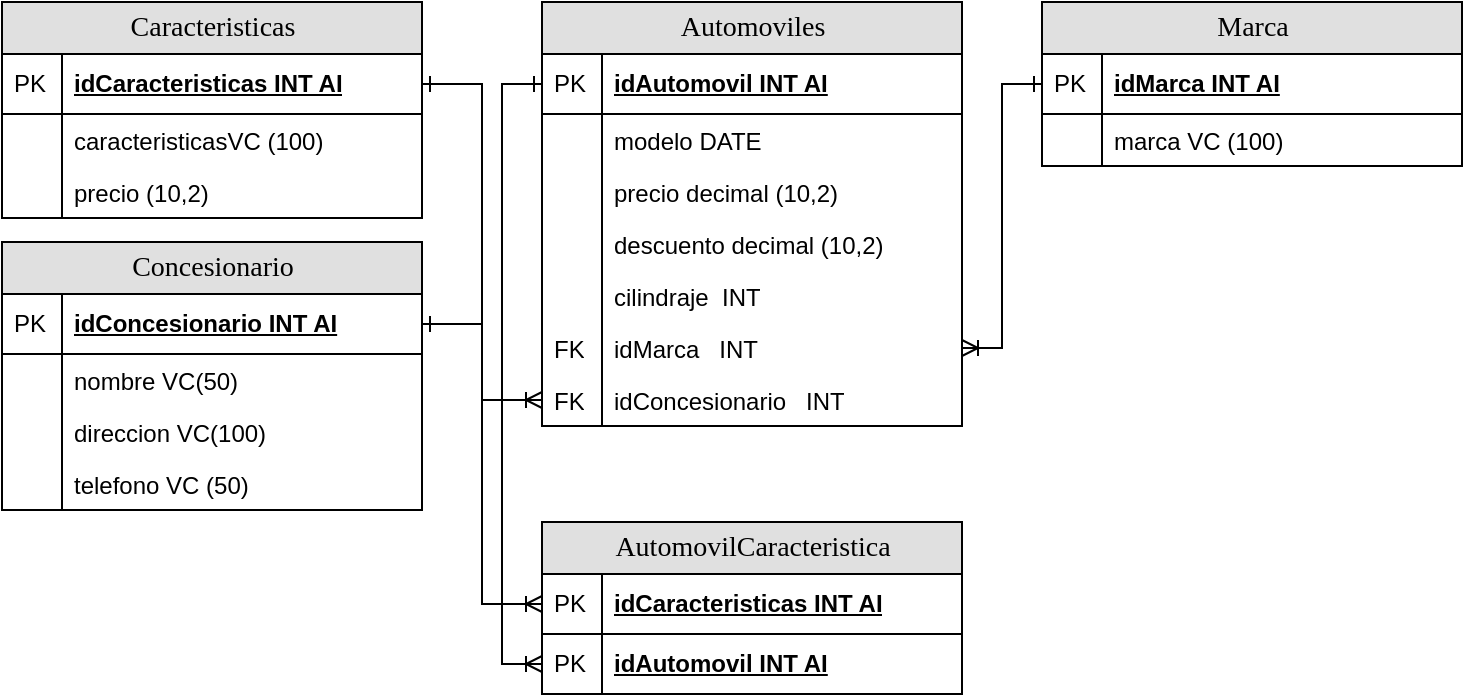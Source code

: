 <mxfile version="24.2.2" type="device">
  <diagram name="Page-1" id="e56a1550-8fbb-45ad-956c-1786394a9013">
    <mxGraphModel dx="954" dy="516" grid="1" gridSize="10" guides="1" tooltips="1" connect="1" arrows="1" fold="1" page="1" pageScale="1" pageWidth="1100" pageHeight="850" background="none" math="0" shadow="0">
      <root>
        <mxCell id="0" />
        <mxCell id="1" parent="0" />
        <mxCell id="2e49270ec7c68f3f-19" value="Automoviles" style="swimlane;html=1;fontStyle=0;childLayout=stackLayout;horizontal=1;startSize=26;fillColor=#e0e0e0;horizontalStack=0;resizeParent=1;resizeLast=0;collapsible=1;marginBottom=0;swimlaneFillColor=#ffffff;align=center;rounded=0;shadow=0;comic=0;labelBackgroundColor=none;strokeWidth=1;fontFamily=Verdana;fontSize=14" parent="1" vertex="1">
          <mxGeometry x="350" y="280" width="210" height="212" as="geometry" />
        </mxCell>
        <mxCell id="2e49270ec7c68f3f-20" value="idAutomovil INT AI" style="shape=partialRectangle;top=0;left=0;right=0;bottom=1;html=1;align=left;verticalAlign=middle;fillColor=none;spacingLeft=34;spacingRight=4;whiteSpace=wrap;overflow=hidden;rotatable=0;points=[[0,0.5],[1,0.5]];portConstraint=eastwest;dropTarget=0;fontStyle=5;" parent="2e49270ec7c68f3f-19" vertex="1">
          <mxGeometry y="26" width="210" height="30" as="geometry" />
        </mxCell>
        <mxCell id="2e49270ec7c68f3f-21" value="PK" style="shape=partialRectangle;top=0;left=0;bottom=0;html=1;fillColor=none;align=left;verticalAlign=middle;spacingLeft=4;spacingRight=4;whiteSpace=wrap;overflow=hidden;rotatable=0;points=[];portConstraint=eastwest;part=1;" parent="2e49270ec7c68f3f-20" vertex="1" connectable="0">
          <mxGeometry width="30" height="30" as="geometry" />
        </mxCell>
        <mxCell id="2e49270ec7c68f3f-22" value="modelo DATE" style="shape=partialRectangle;top=0;left=0;right=0;bottom=0;html=1;align=left;verticalAlign=top;fillColor=none;spacingLeft=34;spacingRight=4;whiteSpace=wrap;overflow=hidden;rotatable=0;points=[[0,0.5],[1,0.5]];portConstraint=eastwest;dropTarget=0;" parent="2e49270ec7c68f3f-19" vertex="1">
          <mxGeometry y="56" width="210" height="26" as="geometry" />
        </mxCell>
        <mxCell id="2e49270ec7c68f3f-23" value="" style="shape=partialRectangle;top=0;left=0;bottom=0;html=1;fillColor=none;align=left;verticalAlign=top;spacingLeft=4;spacingRight=4;whiteSpace=wrap;overflow=hidden;rotatable=0;points=[];portConstraint=eastwest;part=1;" parent="2e49270ec7c68f3f-22" vertex="1" connectable="0">
          <mxGeometry width="30" height="26" as="geometry" />
        </mxCell>
        <mxCell id="2e49270ec7c68f3f-24" value="precio decimal (10,2)" style="shape=partialRectangle;top=0;left=0;right=0;bottom=0;html=1;align=left;verticalAlign=top;fillColor=none;spacingLeft=34;spacingRight=4;whiteSpace=wrap;overflow=hidden;rotatable=0;points=[[0,0.5],[1,0.5]];portConstraint=eastwest;dropTarget=0;" parent="2e49270ec7c68f3f-19" vertex="1">
          <mxGeometry y="82" width="210" height="26" as="geometry" />
        </mxCell>
        <mxCell id="2e49270ec7c68f3f-25" value="" style="shape=partialRectangle;top=0;left=0;bottom=0;html=1;fillColor=none;align=left;verticalAlign=top;spacingLeft=4;spacingRight=4;whiteSpace=wrap;overflow=hidden;rotatable=0;points=[];portConstraint=eastwest;part=1;" parent="2e49270ec7c68f3f-24" vertex="1" connectable="0">
          <mxGeometry width="30" height="26" as="geometry" />
        </mxCell>
        <mxCell id="2e49270ec7c68f3f-26" value="descuento decimal (10,2)" style="shape=partialRectangle;top=0;left=0;right=0;bottom=0;html=1;align=left;verticalAlign=top;fillColor=none;spacingLeft=34;spacingRight=4;whiteSpace=wrap;overflow=hidden;rotatable=0;points=[[0,0.5],[1,0.5]];portConstraint=eastwest;dropTarget=0;" parent="2e49270ec7c68f3f-19" vertex="1">
          <mxGeometry y="108" width="210" height="26" as="geometry" />
        </mxCell>
        <mxCell id="2e49270ec7c68f3f-27" value="" style="shape=partialRectangle;top=0;left=0;bottom=0;html=1;fillColor=none;align=left;verticalAlign=top;spacingLeft=4;spacingRight=4;whiteSpace=wrap;overflow=hidden;rotatable=0;points=[];portConstraint=eastwest;part=1;" parent="2e49270ec7c68f3f-26" vertex="1" connectable="0">
          <mxGeometry width="30" height="26" as="geometry" />
        </mxCell>
        <mxCell id="8BydcZMx_Zdfjboq9NCZ-2" value="cilindraje&amp;nbsp; INT" style="shape=partialRectangle;top=0;left=0;right=0;bottom=0;html=1;align=left;verticalAlign=top;fillColor=none;spacingLeft=34;spacingRight=4;whiteSpace=wrap;overflow=hidden;rotatable=0;points=[[0,0.5],[1,0.5]];portConstraint=eastwest;dropTarget=0;" vertex="1" parent="2e49270ec7c68f3f-19">
          <mxGeometry y="134" width="210" height="26" as="geometry" />
        </mxCell>
        <mxCell id="8BydcZMx_Zdfjboq9NCZ-3" value="" style="shape=partialRectangle;top=0;left=0;bottom=0;html=1;fillColor=none;align=left;verticalAlign=top;spacingLeft=4;spacingRight=4;whiteSpace=wrap;overflow=hidden;rotatable=0;points=[];portConstraint=eastwest;part=1;" vertex="1" connectable="0" parent="8BydcZMx_Zdfjboq9NCZ-2">
          <mxGeometry width="30" height="26" as="geometry" />
        </mxCell>
        <mxCell id="8BydcZMx_Zdfjboq9NCZ-4" value="idMarca&amp;nbsp;&amp;nbsp; INT" style="shape=partialRectangle;top=0;left=0;right=0;bottom=0;html=1;align=left;verticalAlign=top;fillColor=none;spacingLeft=34;spacingRight=4;whiteSpace=wrap;overflow=hidden;rotatable=0;points=[[0,0.5],[1,0.5]];portConstraint=eastwest;dropTarget=0;" vertex="1" parent="2e49270ec7c68f3f-19">
          <mxGeometry y="160" width="210" height="26" as="geometry" />
        </mxCell>
        <mxCell id="8BydcZMx_Zdfjboq9NCZ-5" value="FK" style="shape=partialRectangle;top=0;left=0;bottom=0;html=1;fillColor=none;align=left;verticalAlign=top;spacingLeft=4;spacingRight=4;whiteSpace=wrap;overflow=hidden;rotatable=0;points=[];portConstraint=eastwest;part=1;" vertex="1" connectable="0" parent="8BydcZMx_Zdfjboq9NCZ-4">
          <mxGeometry width="30" height="26" as="geometry" />
        </mxCell>
        <mxCell id="8BydcZMx_Zdfjboq9NCZ-6" value="idConcesionario &amp;nbsp; INT" style="shape=partialRectangle;top=0;left=0;right=0;bottom=0;html=1;align=left;verticalAlign=top;fillColor=none;spacingLeft=34;spacingRight=4;whiteSpace=wrap;overflow=hidden;rotatable=0;points=[[0,0.5],[1,0.5]];portConstraint=eastwest;dropTarget=0;" vertex="1" parent="2e49270ec7c68f3f-19">
          <mxGeometry y="186" width="210" height="26" as="geometry" />
        </mxCell>
        <mxCell id="8BydcZMx_Zdfjboq9NCZ-7" value="FK" style="shape=partialRectangle;top=0;left=0;bottom=0;html=1;fillColor=none;align=left;verticalAlign=top;spacingLeft=4;spacingRight=4;whiteSpace=wrap;overflow=hidden;rotatable=0;points=[];portConstraint=eastwest;part=1;" vertex="1" connectable="0" parent="8BydcZMx_Zdfjboq9NCZ-6">
          <mxGeometry width="30" height="26" as="geometry" />
        </mxCell>
        <mxCell id="8BydcZMx_Zdfjboq9NCZ-8" value="Marca" style="swimlane;html=1;fontStyle=0;childLayout=stackLayout;horizontal=1;startSize=26;fillColor=#e0e0e0;horizontalStack=0;resizeParent=1;resizeLast=0;collapsible=1;marginBottom=0;swimlaneFillColor=#ffffff;align=center;rounded=0;shadow=0;comic=0;labelBackgroundColor=none;strokeWidth=1;fontFamily=Verdana;fontSize=14" vertex="1" parent="1">
          <mxGeometry x="600" y="280" width="210" height="82" as="geometry" />
        </mxCell>
        <mxCell id="8BydcZMx_Zdfjboq9NCZ-9" value="idMarca INT AI" style="shape=partialRectangle;top=0;left=0;right=0;bottom=1;html=1;align=left;verticalAlign=middle;fillColor=none;spacingLeft=34;spacingRight=4;whiteSpace=wrap;overflow=hidden;rotatable=0;points=[[0,0.5],[1,0.5]];portConstraint=eastwest;dropTarget=0;fontStyle=5;" vertex="1" parent="8BydcZMx_Zdfjboq9NCZ-8">
          <mxGeometry y="26" width="210" height="30" as="geometry" />
        </mxCell>
        <mxCell id="8BydcZMx_Zdfjboq9NCZ-10" value="PK" style="shape=partialRectangle;top=0;left=0;bottom=0;html=1;fillColor=none;align=left;verticalAlign=middle;spacingLeft=4;spacingRight=4;whiteSpace=wrap;overflow=hidden;rotatable=0;points=[];portConstraint=eastwest;part=1;" vertex="1" connectable="0" parent="8BydcZMx_Zdfjboq9NCZ-9">
          <mxGeometry width="30" height="30" as="geometry" />
        </mxCell>
        <mxCell id="8BydcZMx_Zdfjboq9NCZ-11" value="marca VC (100)" style="shape=partialRectangle;top=0;left=0;right=0;bottom=0;html=1;align=left;verticalAlign=top;fillColor=none;spacingLeft=34;spacingRight=4;whiteSpace=wrap;overflow=hidden;rotatable=0;points=[[0,0.5],[1,0.5]];portConstraint=eastwest;dropTarget=0;" vertex="1" parent="8BydcZMx_Zdfjboq9NCZ-8">
          <mxGeometry y="56" width="210" height="26" as="geometry" />
        </mxCell>
        <mxCell id="8BydcZMx_Zdfjboq9NCZ-12" value="" style="shape=partialRectangle;top=0;left=0;bottom=0;html=1;fillColor=none;align=left;verticalAlign=top;spacingLeft=4;spacingRight=4;whiteSpace=wrap;overflow=hidden;rotatable=0;points=[];portConstraint=eastwest;part=1;" vertex="1" connectable="0" parent="8BydcZMx_Zdfjboq9NCZ-11">
          <mxGeometry width="30" height="26" as="geometry" />
        </mxCell>
        <mxCell id="8BydcZMx_Zdfjboq9NCZ-23" style="edgeStyle=orthogonalEdgeStyle;rounded=0;orthogonalLoop=1;jettySize=auto;html=1;entryX=1;entryY=0.5;entryDx=0;entryDy=0;startArrow=ERone;startFill=0;endArrow=ERoneToMany;endFill=0;" edge="1" parent="1" source="8BydcZMx_Zdfjboq9NCZ-9" target="8BydcZMx_Zdfjboq9NCZ-4">
          <mxGeometry relative="1" as="geometry" />
        </mxCell>
        <mxCell id="8BydcZMx_Zdfjboq9NCZ-24" value="Caracteristicas" style="swimlane;html=1;fontStyle=0;childLayout=stackLayout;horizontal=1;startSize=26;fillColor=#e0e0e0;horizontalStack=0;resizeParent=1;resizeLast=0;collapsible=1;marginBottom=0;swimlaneFillColor=#ffffff;align=center;rounded=0;shadow=0;comic=0;labelBackgroundColor=none;strokeWidth=1;fontFamily=Verdana;fontSize=14" vertex="1" parent="1">
          <mxGeometry x="80" y="280" width="210" height="108" as="geometry" />
        </mxCell>
        <mxCell id="8BydcZMx_Zdfjboq9NCZ-25" value="idCaracteristicas INT AI" style="shape=partialRectangle;top=0;left=0;right=0;bottom=1;html=1;align=left;verticalAlign=middle;fillColor=none;spacingLeft=34;spacingRight=4;whiteSpace=wrap;overflow=hidden;rotatable=0;points=[[0,0.5],[1,0.5]];portConstraint=eastwest;dropTarget=0;fontStyle=5;" vertex="1" parent="8BydcZMx_Zdfjboq9NCZ-24">
          <mxGeometry y="26" width="210" height="30" as="geometry" />
        </mxCell>
        <mxCell id="8BydcZMx_Zdfjboq9NCZ-26" value="PK" style="shape=partialRectangle;top=0;left=0;bottom=0;html=1;fillColor=none;align=left;verticalAlign=middle;spacingLeft=4;spacingRight=4;whiteSpace=wrap;overflow=hidden;rotatable=0;points=[];portConstraint=eastwest;part=1;" vertex="1" connectable="0" parent="8BydcZMx_Zdfjboq9NCZ-25">
          <mxGeometry width="30" height="30" as="geometry" />
        </mxCell>
        <mxCell id="8BydcZMx_Zdfjboq9NCZ-27" value="caracteristicasVC (100)" style="shape=partialRectangle;top=0;left=0;right=0;bottom=0;html=1;align=left;verticalAlign=top;fillColor=none;spacingLeft=34;spacingRight=4;whiteSpace=wrap;overflow=hidden;rotatable=0;points=[[0,0.5],[1,0.5]];portConstraint=eastwest;dropTarget=0;" vertex="1" parent="8BydcZMx_Zdfjboq9NCZ-24">
          <mxGeometry y="56" width="210" height="26" as="geometry" />
        </mxCell>
        <mxCell id="8BydcZMx_Zdfjboq9NCZ-28" value="" style="shape=partialRectangle;top=0;left=0;bottom=0;html=1;fillColor=none;align=left;verticalAlign=top;spacingLeft=4;spacingRight=4;whiteSpace=wrap;overflow=hidden;rotatable=0;points=[];portConstraint=eastwest;part=1;" vertex="1" connectable="0" parent="8BydcZMx_Zdfjboq9NCZ-27">
          <mxGeometry width="30" height="26" as="geometry" />
        </mxCell>
        <mxCell id="8BydcZMx_Zdfjboq9NCZ-29" value="precio (10,2)" style="shape=partialRectangle;top=0;left=0;right=0;bottom=0;html=1;align=left;verticalAlign=top;fillColor=none;spacingLeft=34;spacingRight=4;whiteSpace=wrap;overflow=hidden;rotatable=0;points=[[0,0.5],[1,0.5]];portConstraint=eastwest;dropTarget=0;" vertex="1" parent="8BydcZMx_Zdfjboq9NCZ-24">
          <mxGeometry y="82" width="210" height="26" as="geometry" />
        </mxCell>
        <mxCell id="8BydcZMx_Zdfjboq9NCZ-30" value="" style="shape=partialRectangle;top=0;left=0;bottom=0;html=1;fillColor=none;align=left;verticalAlign=top;spacingLeft=4;spacingRight=4;whiteSpace=wrap;overflow=hidden;rotatable=0;points=[];portConstraint=eastwest;part=1;" vertex="1" connectable="0" parent="8BydcZMx_Zdfjboq9NCZ-29">
          <mxGeometry width="30" height="26" as="geometry" />
        </mxCell>
        <mxCell id="8BydcZMx_Zdfjboq9NCZ-31" value="AutomovilCaracteristica" style="swimlane;html=1;fontStyle=0;childLayout=stackLayout;horizontal=1;startSize=26;fillColor=#e0e0e0;horizontalStack=0;resizeParent=1;resizeLast=0;collapsible=1;marginBottom=0;swimlaneFillColor=#ffffff;align=center;rounded=0;shadow=0;comic=0;labelBackgroundColor=none;strokeWidth=1;fontFamily=Verdana;fontSize=14" vertex="1" parent="1">
          <mxGeometry x="350" y="540" width="210" height="86" as="geometry" />
        </mxCell>
        <mxCell id="8BydcZMx_Zdfjboq9NCZ-32" value="idCaracteristicas INT AI" style="shape=partialRectangle;top=0;left=0;right=0;bottom=1;html=1;align=left;verticalAlign=middle;fillColor=none;spacingLeft=34;spacingRight=4;whiteSpace=wrap;overflow=hidden;rotatable=0;points=[[0,0.5],[1,0.5]];portConstraint=eastwest;dropTarget=0;fontStyle=5;" vertex="1" parent="8BydcZMx_Zdfjboq9NCZ-31">
          <mxGeometry y="26" width="210" height="30" as="geometry" />
        </mxCell>
        <mxCell id="8BydcZMx_Zdfjboq9NCZ-33" value="PK" style="shape=partialRectangle;top=0;left=0;bottom=0;html=1;fillColor=none;align=left;verticalAlign=middle;spacingLeft=4;spacingRight=4;whiteSpace=wrap;overflow=hidden;rotatable=0;points=[];portConstraint=eastwest;part=1;" vertex="1" connectable="0" parent="8BydcZMx_Zdfjboq9NCZ-32">
          <mxGeometry width="30" height="30" as="geometry" />
        </mxCell>
        <mxCell id="8BydcZMx_Zdfjboq9NCZ-38" value="idAutomovil INT AI" style="shape=partialRectangle;top=0;left=0;right=0;bottom=1;html=1;align=left;verticalAlign=middle;fillColor=none;spacingLeft=34;spacingRight=4;whiteSpace=wrap;overflow=hidden;rotatable=0;points=[[0,0.5],[1,0.5]];portConstraint=eastwest;dropTarget=0;fontStyle=5;" vertex="1" parent="8BydcZMx_Zdfjboq9NCZ-31">
          <mxGeometry y="56" width="210" height="30" as="geometry" />
        </mxCell>
        <mxCell id="8BydcZMx_Zdfjboq9NCZ-39" value="PK" style="shape=partialRectangle;top=0;left=0;bottom=0;html=1;fillColor=none;align=left;verticalAlign=middle;spacingLeft=4;spacingRight=4;whiteSpace=wrap;overflow=hidden;rotatable=0;points=[];portConstraint=eastwest;part=1;" vertex="1" connectable="0" parent="8BydcZMx_Zdfjboq9NCZ-38">
          <mxGeometry width="30" height="30" as="geometry" />
        </mxCell>
        <mxCell id="8BydcZMx_Zdfjboq9NCZ-40" style="edgeStyle=orthogonalEdgeStyle;rounded=0;orthogonalLoop=1;jettySize=auto;html=1;entryX=0;entryY=0.5;entryDx=0;entryDy=0;startArrow=ERone;startFill=0;endArrow=ERoneToMany;endFill=0;" edge="1" parent="1" source="8BydcZMx_Zdfjboq9NCZ-25" target="8BydcZMx_Zdfjboq9NCZ-32">
          <mxGeometry relative="1" as="geometry" />
        </mxCell>
        <mxCell id="8BydcZMx_Zdfjboq9NCZ-41" style="edgeStyle=orthogonalEdgeStyle;rounded=0;orthogonalLoop=1;jettySize=auto;html=1;entryX=0;entryY=0.5;entryDx=0;entryDy=0;endArrow=ERoneToMany;endFill=0;startArrow=ERone;startFill=0;" edge="1" parent="1" source="2e49270ec7c68f3f-20" target="8BydcZMx_Zdfjboq9NCZ-38">
          <mxGeometry relative="1" as="geometry">
            <mxPoint x="330" y="530" as="targetPoint" />
          </mxGeometry>
        </mxCell>
        <mxCell id="8BydcZMx_Zdfjboq9NCZ-42" value="Concesionario" style="swimlane;html=1;fontStyle=0;childLayout=stackLayout;horizontal=1;startSize=26;fillColor=#e0e0e0;horizontalStack=0;resizeParent=1;resizeLast=0;collapsible=1;marginBottom=0;swimlaneFillColor=#ffffff;align=center;rounded=0;shadow=0;comic=0;labelBackgroundColor=none;strokeWidth=1;fontFamily=Verdana;fontSize=14" vertex="1" parent="1">
          <mxGeometry x="80" y="400" width="210" height="134" as="geometry" />
        </mxCell>
        <mxCell id="8BydcZMx_Zdfjboq9NCZ-43" value="idConcesionario INT AI" style="shape=partialRectangle;top=0;left=0;right=0;bottom=1;html=1;align=left;verticalAlign=middle;fillColor=none;spacingLeft=34;spacingRight=4;whiteSpace=wrap;overflow=hidden;rotatable=0;points=[[0,0.5],[1,0.5]];portConstraint=eastwest;dropTarget=0;fontStyle=5;" vertex="1" parent="8BydcZMx_Zdfjboq9NCZ-42">
          <mxGeometry y="26" width="210" height="30" as="geometry" />
        </mxCell>
        <mxCell id="8BydcZMx_Zdfjboq9NCZ-44" value="PK" style="shape=partialRectangle;top=0;left=0;bottom=0;html=1;fillColor=none;align=left;verticalAlign=middle;spacingLeft=4;spacingRight=4;whiteSpace=wrap;overflow=hidden;rotatable=0;points=[];portConstraint=eastwest;part=1;" vertex="1" connectable="0" parent="8BydcZMx_Zdfjboq9NCZ-43">
          <mxGeometry width="30" height="30" as="geometry" />
        </mxCell>
        <mxCell id="8BydcZMx_Zdfjboq9NCZ-45" value="nombre VC(50)" style="shape=partialRectangle;top=0;left=0;right=0;bottom=0;html=1;align=left;verticalAlign=top;fillColor=none;spacingLeft=34;spacingRight=4;whiteSpace=wrap;overflow=hidden;rotatable=0;points=[[0,0.5],[1,0.5]];portConstraint=eastwest;dropTarget=0;" vertex="1" parent="8BydcZMx_Zdfjboq9NCZ-42">
          <mxGeometry y="56" width="210" height="26" as="geometry" />
        </mxCell>
        <mxCell id="8BydcZMx_Zdfjboq9NCZ-46" value="" style="shape=partialRectangle;top=0;left=0;bottom=0;html=1;fillColor=none;align=left;verticalAlign=top;spacingLeft=4;spacingRight=4;whiteSpace=wrap;overflow=hidden;rotatable=0;points=[];portConstraint=eastwest;part=1;" vertex="1" connectable="0" parent="8BydcZMx_Zdfjboq9NCZ-45">
          <mxGeometry width="30" height="26" as="geometry" />
        </mxCell>
        <mxCell id="8BydcZMx_Zdfjboq9NCZ-47" value="direccion VC(100)" style="shape=partialRectangle;top=0;left=0;right=0;bottom=0;html=1;align=left;verticalAlign=top;fillColor=none;spacingLeft=34;spacingRight=4;whiteSpace=wrap;overflow=hidden;rotatable=0;points=[[0,0.5],[1,0.5]];portConstraint=eastwest;dropTarget=0;" vertex="1" parent="8BydcZMx_Zdfjboq9NCZ-42">
          <mxGeometry y="82" width="210" height="26" as="geometry" />
        </mxCell>
        <mxCell id="8BydcZMx_Zdfjboq9NCZ-48" value="" style="shape=partialRectangle;top=0;left=0;bottom=0;html=1;fillColor=none;align=left;verticalAlign=top;spacingLeft=4;spacingRight=4;whiteSpace=wrap;overflow=hidden;rotatable=0;points=[];portConstraint=eastwest;part=1;" vertex="1" connectable="0" parent="8BydcZMx_Zdfjboq9NCZ-47">
          <mxGeometry width="30" height="26" as="geometry" />
        </mxCell>
        <mxCell id="8BydcZMx_Zdfjboq9NCZ-49" value="telefono VC (50)" style="shape=partialRectangle;top=0;left=0;right=0;bottom=0;html=1;align=left;verticalAlign=top;fillColor=none;spacingLeft=34;spacingRight=4;whiteSpace=wrap;overflow=hidden;rotatable=0;points=[[0,0.5],[1,0.5]];portConstraint=eastwest;dropTarget=0;" vertex="1" parent="8BydcZMx_Zdfjboq9NCZ-42">
          <mxGeometry y="108" width="210" height="26" as="geometry" />
        </mxCell>
        <mxCell id="8BydcZMx_Zdfjboq9NCZ-50" value="" style="shape=partialRectangle;top=0;left=0;bottom=0;html=1;fillColor=none;align=left;verticalAlign=top;spacingLeft=4;spacingRight=4;whiteSpace=wrap;overflow=hidden;rotatable=0;points=[];portConstraint=eastwest;part=1;" vertex="1" connectable="0" parent="8BydcZMx_Zdfjboq9NCZ-49">
          <mxGeometry width="30" height="26" as="geometry" />
        </mxCell>
        <mxCell id="8BydcZMx_Zdfjboq9NCZ-51" style="edgeStyle=orthogonalEdgeStyle;rounded=0;orthogonalLoop=1;jettySize=auto;html=1;entryX=0;entryY=0.5;entryDx=0;entryDy=0;startArrow=ERone;startFill=0;endArrow=ERoneToMany;endFill=0;" edge="1" parent="1" source="8BydcZMx_Zdfjboq9NCZ-43" target="8BydcZMx_Zdfjboq9NCZ-6">
          <mxGeometry relative="1" as="geometry" />
        </mxCell>
      </root>
    </mxGraphModel>
  </diagram>
</mxfile>
